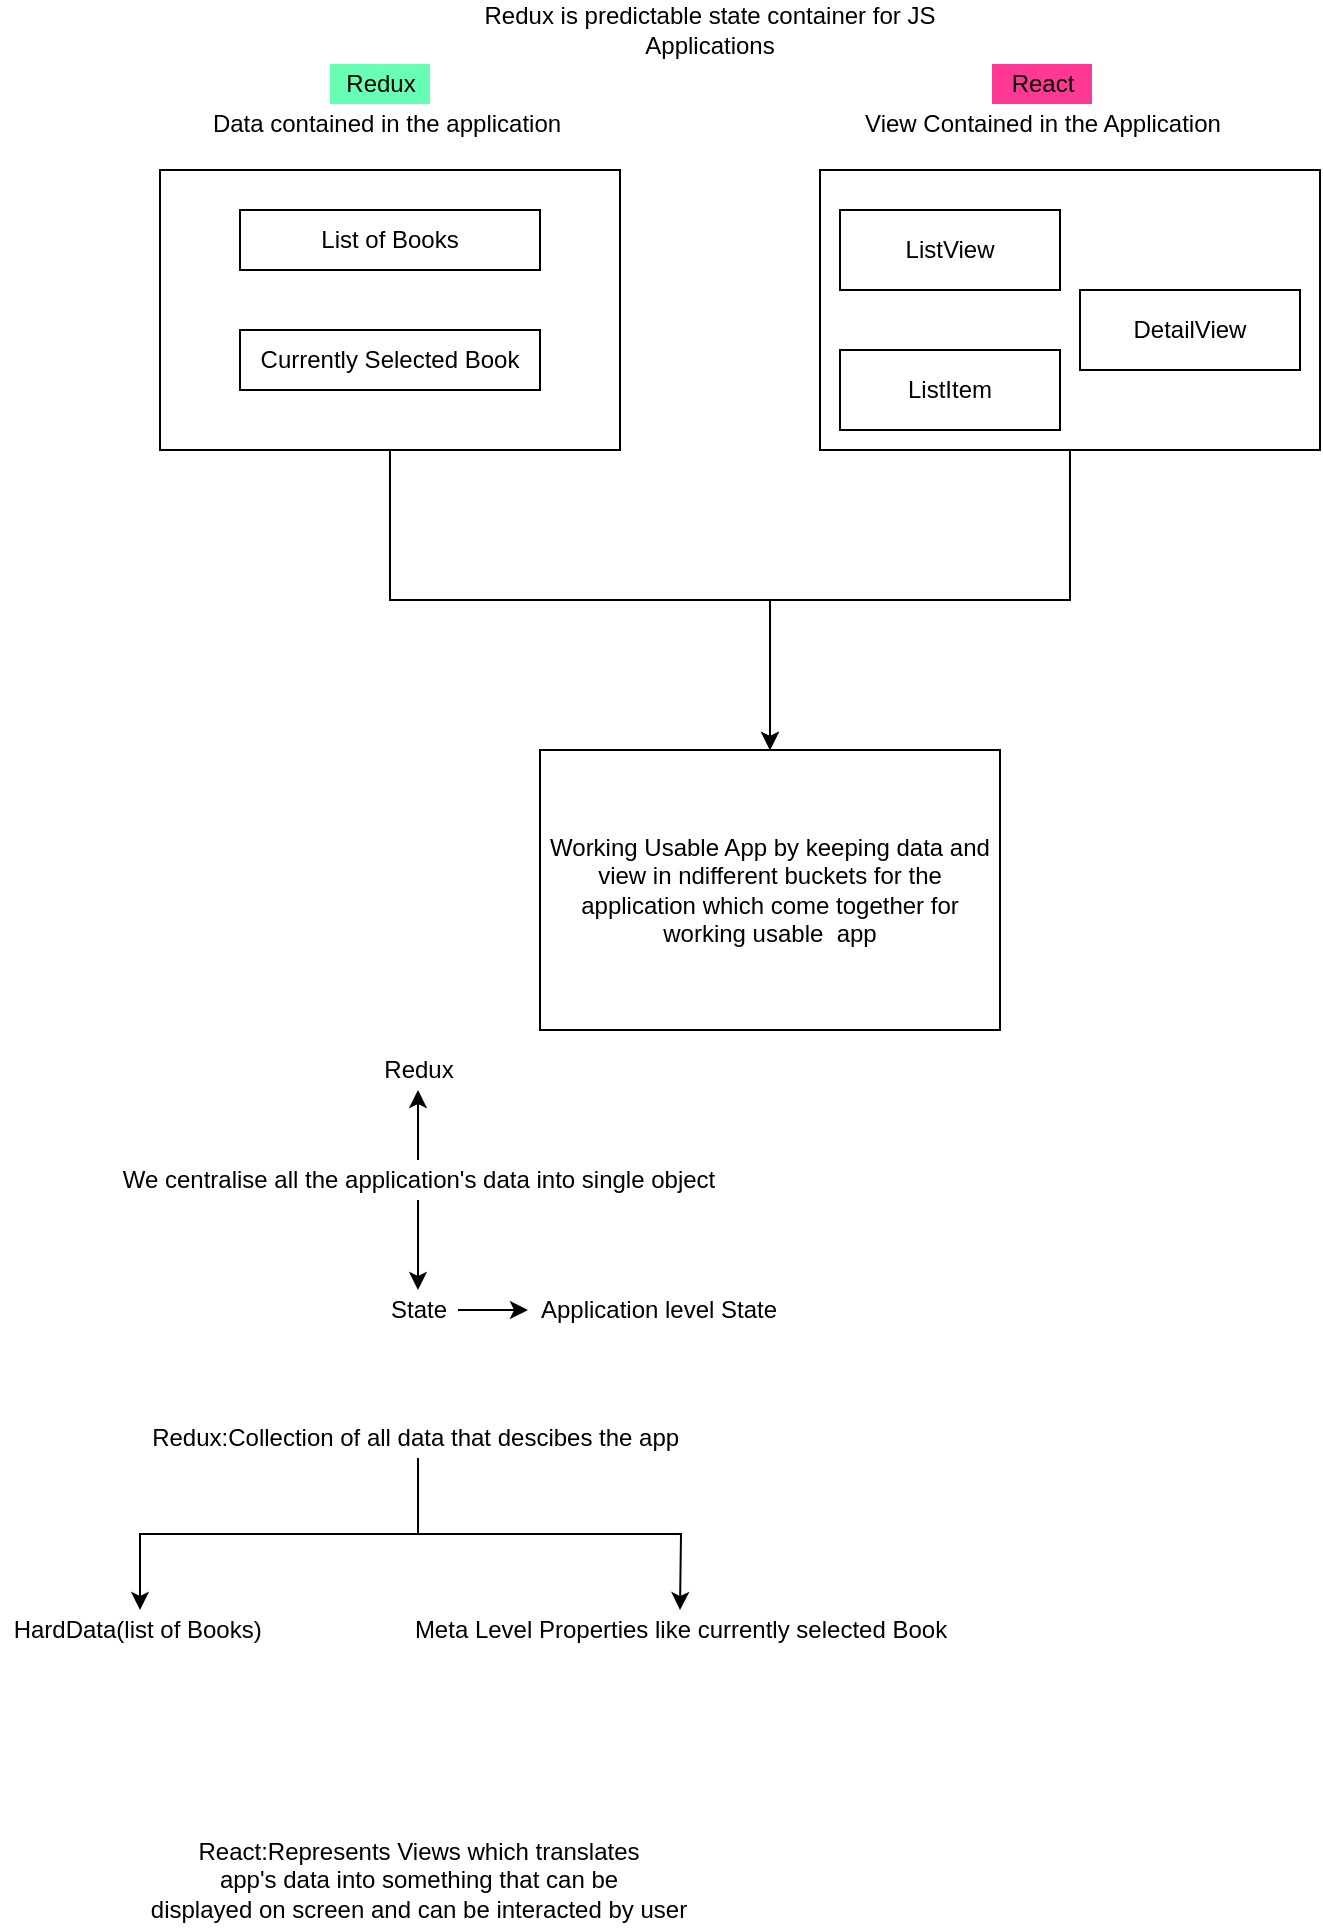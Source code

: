 <mxfile version="13.1.3" pages="2">
    <diagram id="6hGFLwfOUW9BJ-s0fimq" name="Page-1">
        <mxGraphModel dx="1738" dy="352" grid="1" gridSize="10" guides="1" tooltips="1" connect="1" arrows="1" fold="1" page="1" pageScale="1" pageWidth="827" pageHeight="1169" math="0" shadow="0">
            <root>
                <mxCell id="0"/>
                <mxCell id="1" parent="0"/>
                <mxCell id="12" value="" style="edgeStyle=orthogonalEdgeStyle;rounded=0;orthogonalLoop=1;jettySize=auto;html=1;" edge="1" parent="1" source="2" target="11">
                    <mxGeometry relative="1" as="geometry"/>
                </mxCell>
                <mxCell id="2" value="" style="rounded=0;whiteSpace=wrap;html=1;" vertex="1" parent="1">
                    <mxGeometry x="50" y="90" width="230" height="140" as="geometry"/>
                </mxCell>
                <mxCell id="11" value="Working Usable App by keeping data and view in ndifferent buckets for the application which come together for working usable&amp;nbsp; app" style="rounded=0;whiteSpace=wrap;html=1;" vertex="1" parent="1">
                    <mxGeometry x="240" y="380" width="230" height="140" as="geometry"/>
                </mxCell>
                <mxCell id="3" value="Redux is predictable state container for JS Applications" style="text;html=1;strokeColor=none;fillColor=none;align=center;verticalAlign=middle;whiteSpace=wrap;rounded=0;" vertex="1" parent="1">
                    <mxGeometry x="200" y="10" width="250" height="20" as="geometry"/>
                </mxCell>
                <mxCell id="5" value="List of Books" style="rounded=0;whiteSpace=wrap;html=1;" vertex="1" parent="1">
                    <mxGeometry x="90" y="110" width="150" height="30" as="geometry"/>
                </mxCell>
                <mxCell id="6" value="Currently Selected Book" style="rounded=0;whiteSpace=wrap;html=1;" vertex="1" parent="1">
                    <mxGeometry x="90" y="170" width="150" height="30" as="geometry"/>
                </mxCell>
                <mxCell id="13" style="edgeStyle=orthogonalEdgeStyle;rounded=0;orthogonalLoop=1;jettySize=auto;html=1;" edge="1" parent="1" source="7" target="11">
                    <mxGeometry relative="1" as="geometry"/>
                </mxCell>
                <mxCell id="7" value="" style="rounded=0;whiteSpace=wrap;html=1;" vertex="1" parent="1">
                    <mxGeometry x="380" y="90" width="250" height="140" as="geometry"/>
                </mxCell>
                <mxCell id="8" value="ListView" style="rounded=0;whiteSpace=wrap;html=1;" vertex="1" parent="1">
                    <mxGeometry x="390" y="110" width="110" height="40" as="geometry"/>
                </mxCell>
                <mxCell id="9" value="DetailView" style="rounded=0;whiteSpace=wrap;html=1;" vertex="1" parent="1">
                    <mxGeometry x="510" y="150" width="110" height="40" as="geometry"/>
                </mxCell>
                <mxCell id="10" value="ListItem" style="rounded=0;whiteSpace=wrap;html=1;" vertex="1" parent="1">
                    <mxGeometry x="390" y="180" width="110" height="40" as="geometry"/>
                </mxCell>
                <mxCell id="14" value="Data contained in the application" style="text;html=1;align=center;verticalAlign=middle;resizable=0;points=[];autosize=1;" vertex="1" parent="1">
                    <mxGeometry x="68" y="57" width="190" height="20" as="geometry"/>
                </mxCell>
                <mxCell id="15" value="View Contained in the Application" style="text;html=1;align=center;verticalAlign=middle;resizable=0;points=[];autosize=1;" vertex="1" parent="1">
                    <mxGeometry x="396" y="57" width="190" height="20" as="geometry"/>
                </mxCell>
                <mxCell id="16" value="React" style="text;html=1;align=center;verticalAlign=middle;resizable=0;points=[];autosize=1;fillColor=#FF3895;" vertex="1" parent="1">
                    <mxGeometry x="466" y="37" width="50" height="20" as="geometry"/>
                </mxCell>
                <mxCell id="17" value="Redux" style="text;html=1;align=center;verticalAlign=middle;resizable=0;points=[];autosize=1;fillColor=#66FFB3;" vertex="1" parent="1">
                    <mxGeometry x="135" y="37" width="50" height="20" as="geometry"/>
                </mxCell>
                <mxCell id="20" value="" style="edgeStyle=orthogonalEdgeStyle;rounded=0;orthogonalLoop=1;jettySize=auto;html=1;" edge="1" parent="1" source="18" target="19">
                    <mxGeometry relative="1" as="geometry">
                        <Array as="points">
                            <mxPoint x="179" y="772"/>
                            <mxPoint x="40" y="772"/>
                        </Array>
                    </mxGeometry>
                </mxCell>
                <mxCell id="21" style="edgeStyle=orthogonalEdgeStyle;rounded=0;orthogonalLoop=1;jettySize=auto;html=1;" edge="1" parent="1" source="18">
                    <mxGeometry relative="1" as="geometry">
                        <mxPoint x="310" y="810" as="targetPoint"/>
                    </mxGeometry>
                </mxCell>
                <mxCell id="18" value="Redux:Collection of all data that descibes the app&amp;nbsp;" style="text;html=1;align=center;verticalAlign=middle;resizable=0;points=[];autosize=1;" vertex="1" parent="1">
                    <mxGeometry x="39" y="714" width="280" height="20" as="geometry"/>
                </mxCell>
                <mxCell id="19" value="HardData(list of Books)&amp;nbsp;" style="text;html=1;align=center;verticalAlign=middle;resizable=0;points=[];autosize=1;" vertex="1" parent="1">
                    <mxGeometry x="-30" y="810" width="140" height="20" as="geometry"/>
                </mxCell>
                <mxCell id="22" value="Meta Level Properties like currently selected Book" style="text;html=1;align=center;verticalAlign=middle;resizable=0;points=[];autosize=1;" vertex="1" parent="1">
                    <mxGeometry x="170" y="810" width="280" height="20" as="geometry"/>
                </mxCell>
                <mxCell id="23" value="React:Represents Views which translates &lt;br&gt;app's data into something that can be &lt;br&gt;displayed on screen and can be interacted by user" style="text;html=1;align=center;verticalAlign=middle;resizable=0;points=[];autosize=1;" vertex="1" parent="1">
                    <mxGeometry x="39" y="920" width="280" height="50" as="geometry"/>
                </mxCell>
                <mxCell id="26" value="" style="edgeStyle=orthogonalEdgeStyle;rounded=0;orthogonalLoop=1;jettySize=auto;html=1;" edge="1" parent="1" source="24" target="25">
                    <mxGeometry relative="1" as="geometry"/>
                </mxCell>
                <mxCell id="30" value="" style="edgeStyle=orthogonalEdgeStyle;rounded=0;orthogonalLoop=1;jettySize=auto;html=1;" edge="1" parent="1" source="24" target="29">
                    <mxGeometry relative="1" as="geometry"/>
                </mxCell>
                <mxCell id="24" value="We centralise all the application's data into single object" style="text;html=1;align=center;verticalAlign=middle;resizable=0;points=[];autosize=1;" vertex="1" parent="1">
                    <mxGeometry x="24" y="585" width="310" height="20" as="geometry"/>
                </mxCell>
                <mxCell id="29" value="Redux" style="text;html=1;align=center;verticalAlign=middle;resizable=0;points=[];autosize=1;" vertex="1" parent="1">
                    <mxGeometry x="154" y="530" width="50" height="20" as="geometry"/>
                </mxCell>
                <mxCell id="28" value="" style="edgeStyle=orthogonalEdgeStyle;rounded=0;orthogonalLoop=1;jettySize=auto;html=1;" edge="1" parent="1" source="25" target="27">
                    <mxGeometry relative="1" as="geometry"/>
                </mxCell>
                <mxCell id="25" value="State" style="text;html=1;align=center;verticalAlign=middle;resizable=0;points=[];autosize=1;" vertex="1" parent="1">
                    <mxGeometry x="159" y="650" width="40" height="20" as="geometry"/>
                </mxCell>
                <mxCell id="27" value="Application level State" style="text;html=1;align=center;verticalAlign=middle;resizable=0;points=[];autosize=1;" vertex="1" parent="1">
                    <mxGeometry x="234" y="650" width="130" height="20" as="geometry"/>
                </mxCell>
            </root>
        </mxGraphModel>
    </diagram>
    <diagram id="NP9WvvupTxTRhnb0jzpX" name="Page-2">
        <mxGraphModel dx="911" dy="352" grid="1" gridSize="10" guides="1" tooltips="1" connect="1" arrows="1" fold="1" page="1" pageScale="1" pageWidth="1800" pageHeight="1800" math="0" shadow="0">
            <root>
                <mxCell id="XOVmIbaljfI-oKzIRHdn-0"/>
                <mxCell id="XOVmIbaljfI-oKzIRHdn-1" parent="XOVmIbaljfI-oKzIRHdn-0"/>
            </root>
        </mxGraphModel>
    </diagram>
</mxfile>